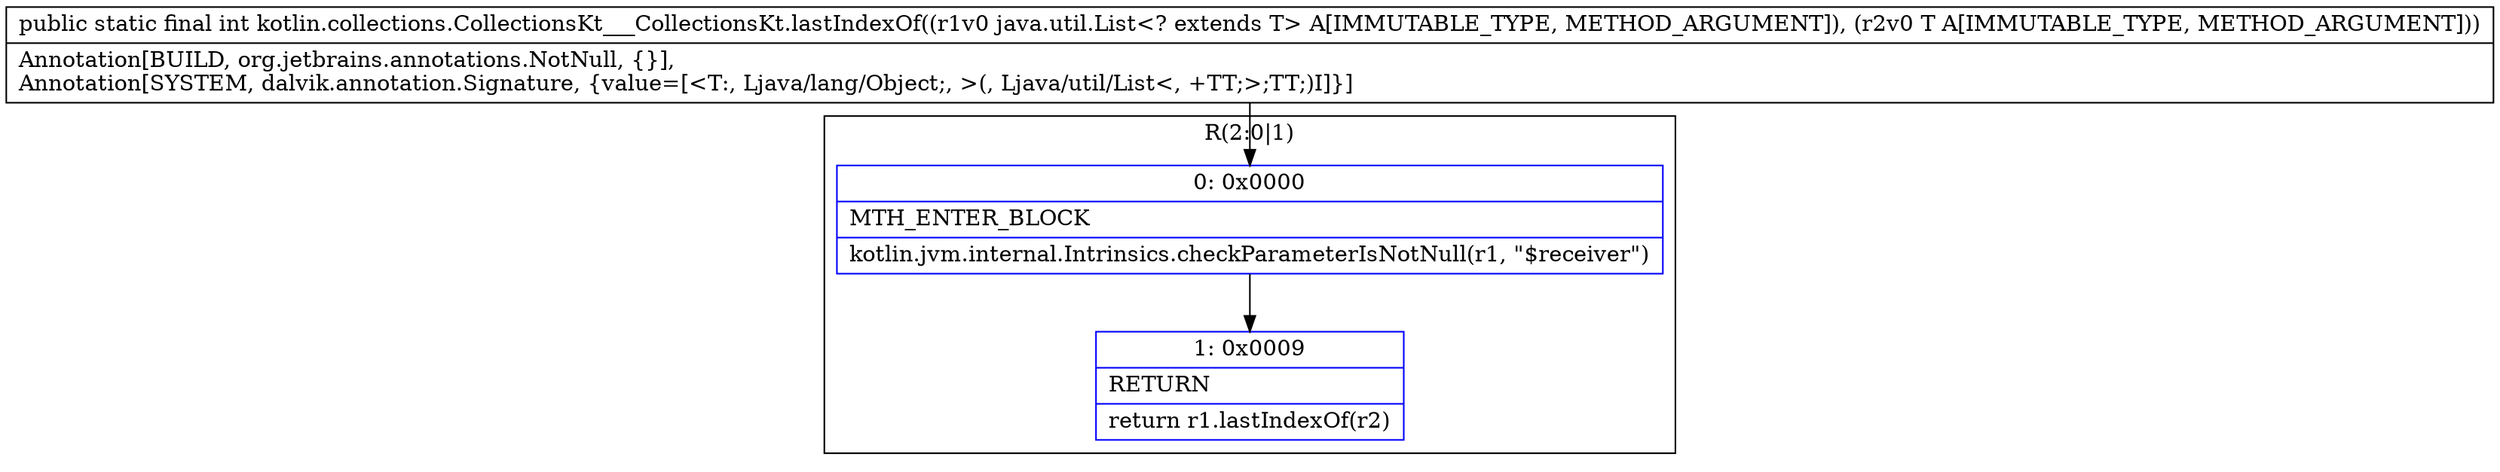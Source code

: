 digraph "CFG forkotlin.collections.CollectionsKt___CollectionsKt.lastIndexOf(Ljava\/util\/List;Ljava\/lang\/Object;)I" {
subgraph cluster_Region_879836318 {
label = "R(2:0|1)";
node [shape=record,color=blue];
Node_0 [shape=record,label="{0\:\ 0x0000|MTH_ENTER_BLOCK\l|kotlin.jvm.internal.Intrinsics.checkParameterIsNotNull(r1, \"$receiver\")\l}"];
Node_1 [shape=record,label="{1\:\ 0x0009|RETURN\l|return r1.lastIndexOf(r2)\l}"];
}
MethodNode[shape=record,label="{public static final int kotlin.collections.CollectionsKt___CollectionsKt.lastIndexOf((r1v0 java.util.List\<? extends T\> A[IMMUTABLE_TYPE, METHOD_ARGUMENT]), (r2v0 T A[IMMUTABLE_TYPE, METHOD_ARGUMENT]))  | Annotation[BUILD, org.jetbrains.annotations.NotNull, \{\}], \lAnnotation[SYSTEM, dalvik.annotation.Signature, \{value=[\<T:, Ljava\/lang\/Object;, \>(, Ljava\/util\/List\<, +TT;\>;TT;)I]\}]\l}"];
MethodNode -> Node_0;
Node_0 -> Node_1;
}

